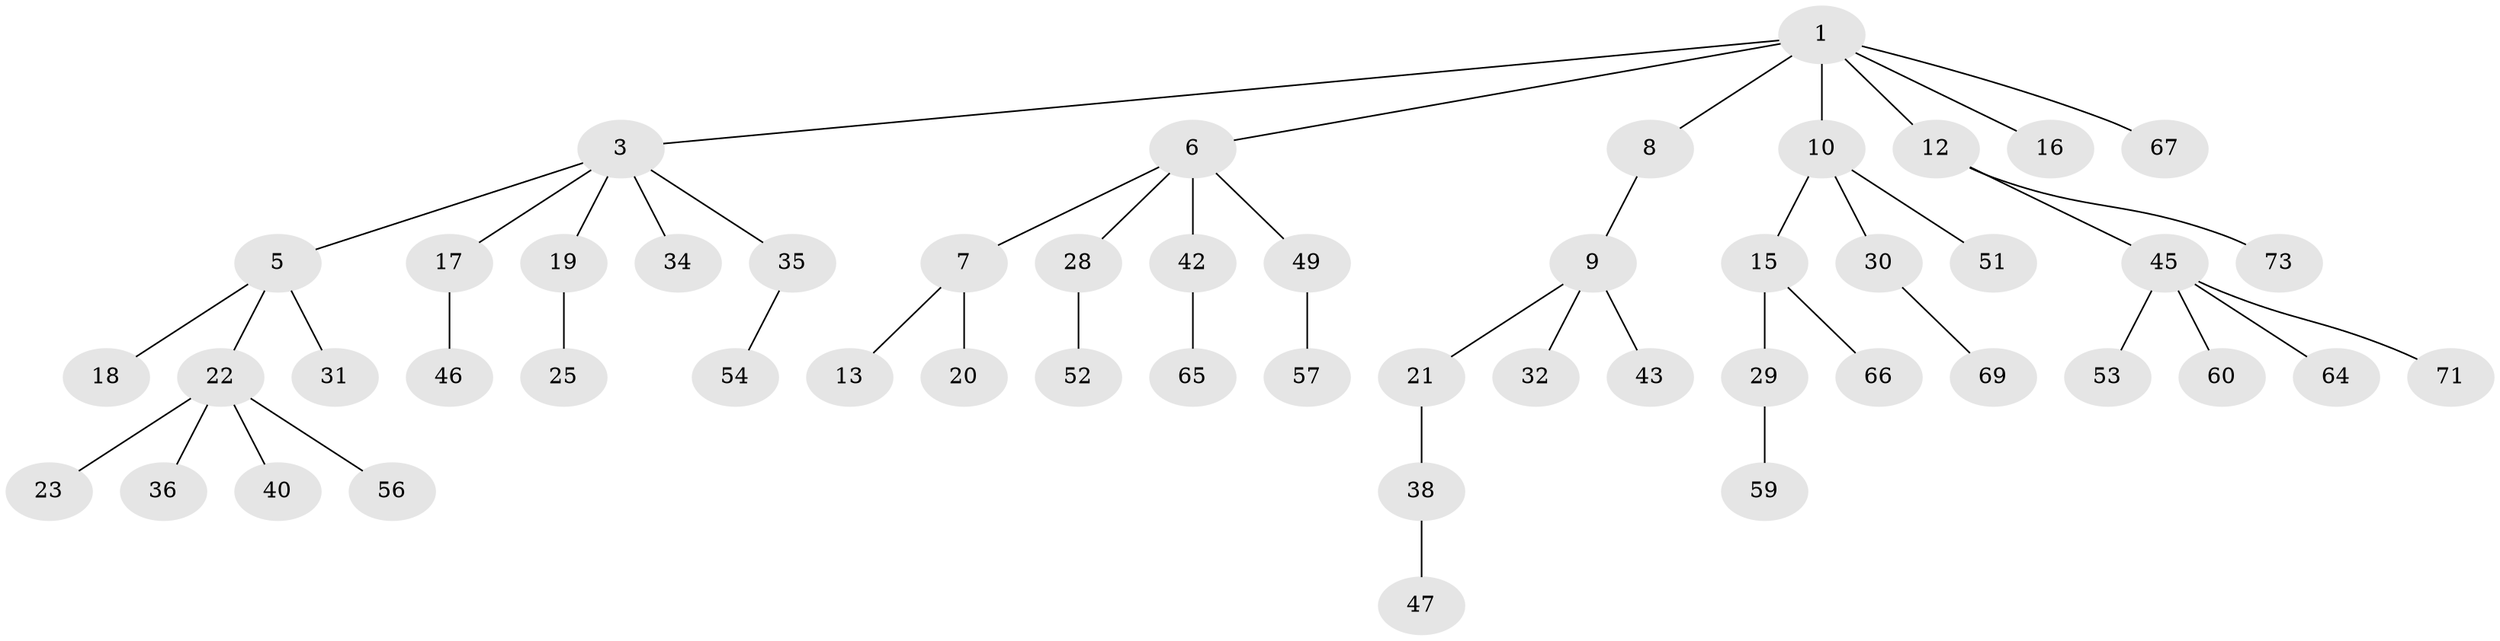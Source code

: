 // Generated by graph-tools (version 1.1) at 2025/52/02/27/25 19:52:13]
// undirected, 51 vertices, 50 edges
graph export_dot {
graph [start="1"]
  node [color=gray90,style=filled];
  1 [super="+2"];
  3 [super="+4"];
  5 [super="+11"];
  6 [super="+33"];
  7 [super="+41"];
  8 [super="+74"];
  9 [super="+27"];
  10 [super="+14"];
  12 [super="+26"];
  13;
  15 [super="+50"];
  16 [super="+68"];
  17 [super="+70"];
  18 [super="+37"];
  19;
  20;
  21;
  22 [super="+24"];
  23;
  25;
  28;
  29;
  30;
  31;
  32 [super="+39"];
  34;
  35 [super="+48"];
  36;
  38 [super="+75"];
  40;
  42 [super="+44"];
  43 [super="+61"];
  45 [super="+55"];
  46;
  47 [super="+72"];
  49 [super="+58"];
  51;
  52 [super="+63"];
  53;
  54;
  56;
  57;
  59 [super="+62"];
  60;
  64;
  65;
  66;
  67;
  69;
  71;
  73;
  1 -- 3;
  1 -- 6;
  1 -- 12;
  1 -- 16;
  1 -- 67;
  1 -- 8;
  1 -- 10;
  3 -- 17;
  3 -- 19;
  3 -- 34;
  3 -- 35;
  3 -- 5;
  5 -- 18;
  5 -- 22;
  5 -- 31;
  6 -- 7;
  6 -- 28;
  6 -- 49;
  6 -- 42;
  7 -- 13;
  7 -- 20;
  8 -- 9;
  9 -- 21;
  9 -- 32;
  9 -- 43;
  10 -- 15;
  10 -- 30;
  10 -- 51;
  12 -- 73;
  12 -- 45;
  15 -- 29;
  15 -- 66;
  17 -- 46;
  19 -- 25;
  21 -- 38;
  22 -- 23;
  22 -- 36;
  22 -- 40;
  22 -- 56;
  28 -- 52;
  29 -- 59;
  30 -- 69;
  35 -- 54;
  38 -- 47;
  42 -- 65;
  45 -- 53;
  45 -- 60;
  45 -- 64;
  45 -- 71;
  49 -- 57;
}
